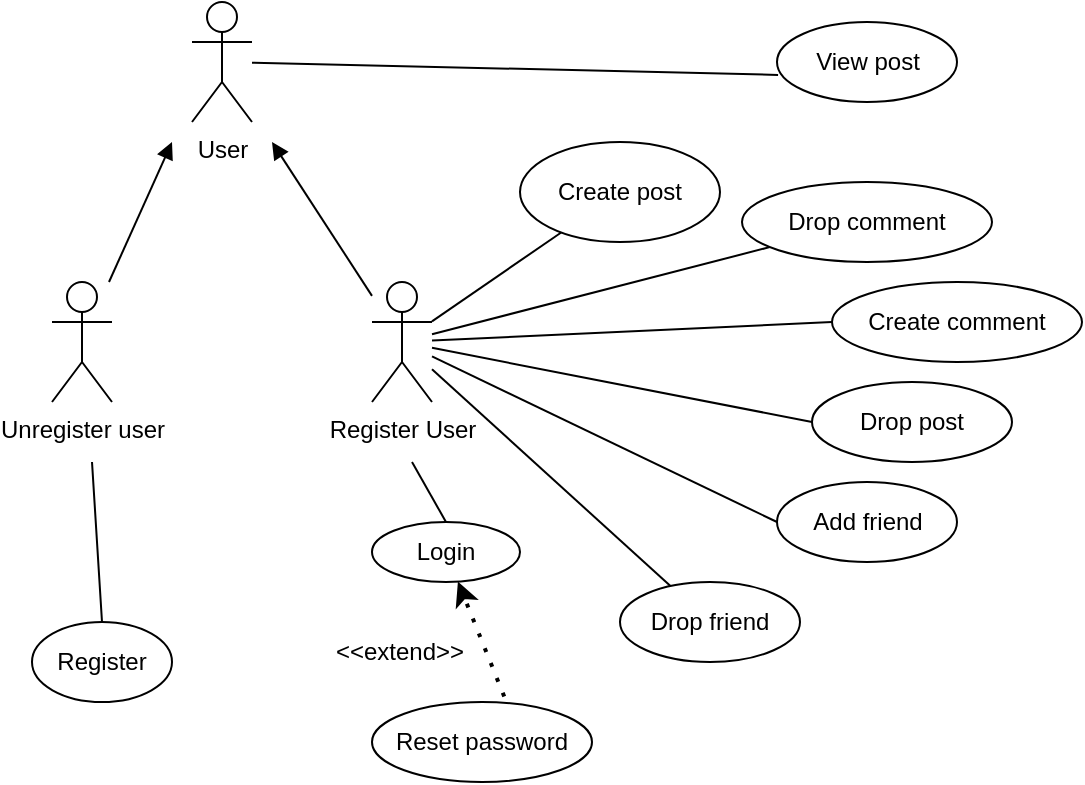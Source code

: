 <mxfile version="23.1.2" type="device">
  <diagram name="Страница — 1" id="2yoBR8zhtweEhLvwHwkV">
    <mxGraphModel dx="689" dy="624" grid="1" gridSize="10" guides="1" tooltips="1" connect="1" arrows="1" fold="1" page="1" pageScale="1" pageWidth="827" pageHeight="1169" math="0" shadow="0">
      <root>
        <mxCell id="0" />
        <mxCell id="1" parent="0" />
        <mxCell id="3Zih6oN-DW-a6KECGXpA-1" value="User" style="shape=umlActor;verticalLabelPosition=bottom;verticalAlign=top;html=1;outlineConnect=0;" vertex="1" parent="1">
          <mxGeometry x="200" y="90" width="30" height="60" as="geometry" />
        </mxCell>
        <mxCell id="3Zih6oN-DW-a6KECGXpA-25" style="rounded=0;orthogonalLoop=1;jettySize=auto;html=1;entryX=0.5;entryY=0;entryDx=0;entryDy=0;endArrow=none;endFill=0;" edge="1" parent="1" target="3Zih6oN-DW-a6KECGXpA-10">
          <mxGeometry relative="1" as="geometry">
            <mxPoint x="150" y="320" as="sourcePoint" />
          </mxGeometry>
        </mxCell>
        <mxCell id="3Zih6oN-DW-a6KECGXpA-2" value="Unregister user" style="shape=umlActor;verticalLabelPosition=bottom;verticalAlign=top;html=1;outlineConnect=0;" vertex="1" parent="1">
          <mxGeometry x="130" y="230" width="30" height="60" as="geometry" />
        </mxCell>
        <mxCell id="3Zih6oN-DW-a6KECGXpA-16" style="rounded=0;orthogonalLoop=1;jettySize=auto;html=1;entryX=0.5;entryY=0;entryDx=0;entryDy=0;endArrow=none;endFill=0;" edge="1" parent="1" target="3Zih6oN-DW-a6KECGXpA-11">
          <mxGeometry relative="1" as="geometry">
            <mxPoint x="310" y="320" as="sourcePoint" />
          </mxGeometry>
        </mxCell>
        <mxCell id="3Zih6oN-DW-a6KECGXpA-20" style="rounded=0;orthogonalLoop=1;jettySize=auto;html=1;endArrow=none;endFill=0;" edge="1" parent="1" source="3Zih6oN-DW-a6KECGXpA-3" target="3Zih6oN-DW-a6KECGXpA-8">
          <mxGeometry relative="1" as="geometry" />
        </mxCell>
        <mxCell id="3Zih6oN-DW-a6KECGXpA-21" style="rounded=0;orthogonalLoop=1;jettySize=auto;html=1;entryX=0;entryY=0.5;entryDx=0;entryDy=0;endArrow=none;endFill=0;" edge="1" parent="1" source="3Zih6oN-DW-a6KECGXpA-3" target="3Zih6oN-DW-a6KECGXpA-9">
          <mxGeometry relative="1" as="geometry" />
        </mxCell>
        <mxCell id="3Zih6oN-DW-a6KECGXpA-22" style="rounded=0;orthogonalLoop=1;jettySize=auto;html=1;entryX=0;entryY=0.5;entryDx=0;entryDy=0;endArrow=none;endFill=0;" edge="1" parent="1" source="3Zih6oN-DW-a6KECGXpA-3" target="3Zih6oN-DW-a6KECGXpA-14">
          <mxGeometry relative="1" as="geometry" />
        </mxCell>
        <mxCell id="3Zih6oN-DW-a6KECGXpA-30" style="rounded=0;orthogonalLoop=1;jettySize=auto;html=1;endArrow=none;endFill=0;" edge="1" parent="1" source="3Zih6oN-DW-a6KECGXpA-3" target="3Zih6oN-DW-a6KECGXpA-15">
          <mxGeometry relative="1" as="geometry" />
        </mxCell>
        <mxCell id="3Zih6oN-DW-a6KECGXpA-34" style="rounded=0;orthogonalLoop=1;jettySize=auto;html=1;endArrow=none;endFill=0;" edge="1" parent="1" source="3Zih6oN-DW-a6KECGXpA-3" target="3Zih6oN-DW-a6KECGXpA-33">
          <mxGeometry relative="1" as="geometry" />
        </mxCell>
        <mxCell id="3Zih6oN-DW-a6KECGXpA-35" style="rounded=0;orthogonalLoop=1;jettySize=auto;html=1;entryX=0;entryY=0.5;entryDx=0;entryDy=0;endArrow=none;endFill=0;" edge="1" parent="1" source="3Zih6oN-DW-a6KECGXpA-3" target="3Zih6oN-DW-a6KECGXpA-32">
          <mxGeometry relative="1" as="geometry" />
        </mxCell>
        <mxCell id="3Zih6oN-DW-a6KECGXpA-38" style="rounded=0;orthogonalLoop=1;jettySize=auto;html=1;endArrow=block;endFill=1;" edge="1" parent="1" source="3Zih6oN-DW-a6KECGXpA-3">
          <mxGeometry relative="1" as="geometry">
            <mxPoint x="240" y="160" as="targetPoint" />
          </mxGeometry>
        </mxCell>
        <mxCell id="3Zih6oN-DW-a6KECGXpA-3" value="Register User" style="shape=umlActor;verticalLabelPosition=bottom;verticalAlign=top;html=1;outlineConnect=0;" vertex="1" parent="1">
          <mxGeometry x="290" y="230" width="30" height="60" as="geometry" />
        </mxCell>
        <mxCell id="3Zih6oN-DW-a6KECGXpA-7" value="View post" style="ellipse;whiteSpace=wrap;html=1;" vertex="1" parent="1">
          <mxGeometry x="492.5" y="100" width="90" height="40" as="geometry" />
        </mxCell>
        <mxCell id="3Zih6oN-DW-a6KECGXpA-8" value="Create post" style="ellipse;whiteSpace=wrap;html=1;" vertex="1" parent="1">
          <mxGeometry x="364" y="160" width="100" height="50" as="geometry" />
        </mxCell>
        <mxCell id="3Zih6oN-DW-a6KECGXpA-9" value="Drop post" style="ellipse;whiteSpace=wrap;html=1;" vertex="1" parent="1">
          <mxGeometry x="510" y="280" width="100" height="40" as="geometry" />
        </mxCell>
        <mxCell id="3Zih6oN-DW-a6KECGXpA-10" value="Register" style="ellipse;whiteSpace=wrap;html=1;" vertex="1" parent="1">
          <mxGeometry x="120" y="400" width="70" height="40" as="geometry" />
        </mxCell>
        <mxCell id="3Zih6oN-DW-a6KECGXpA-11" value="Login" style="ellipse;whiteSpace=wrap;html=1;" vertex="1" parent="1">
          <mxGeometry x="290" y="350" width="74" height="30" as="geometry" />
        </mxCell>
        <mxCell id="3Zih6oN-DW-a6KECGXpA-13" value="Reset password" style="ellipse;whiteSpace=wrap;html=1;" vertex="1" parent="1">
          <mxGeometry x="290" y="440" width="110" height="40" as="geometry" />
        </mxCell>
        <mxCell id="3Zih6oN-DW-a6KECGXpA-14" value="Add friend" style="ellipse;whiteSpace=wrap;html=1;" vertex="1" parent="1">
          <mxGeometry x="492.5" y="330" width="90" height="40" as="geometry" />
        </mxCell>
        <mxCell id="3Zih6oN-DW-a6KECGXpA-15" value="Drop friend" style="ellipse;whiteSpace=wrap;html=1;" vertex="1" parent="1">
          <mxGeometry x="414" y="380" width="90" height="40" as="geometry" />
        </mxCell>
        <mxCell id="3Zih6oN-DW-a6KECGXpA-27" value="" style="endArrow=classic;dashed=1;html=1;dashPattern=1 3;strokeWidth=2;rounded=0;exitX=0.601;exitY=-0.069;exitDx=0;exitDy=0;exitPerimeter=0;endFill=1;" edge="1" parent="1" source="3Zih6oN-DW-a6KECGXpA-13" target="3Zih6oN-DW-a6KECGXpA-11">
          <mxGeometry width="50" height="50" relative="1" as="geometry">
            <mxPoint x="310" y="450" as="sourcePoint" />
            <mxPoint x="360" y="400" as="targetPoint" />
          </mxGeometry>
        </mxCell>
        <mxCell id="3Zih6oN-DW-a6KECGXpA-28" value="&amp;lt;&amp;lt;extend&amp;gt;&amp;gt;" style="text;html=1;strokeColor=none;fillColor=none;align=center;verticalAlign=middle;whiteSpace=wrap;rounded=0;" vertex="1" parent="1">
          <mxGeometry x="274" y="400" width="60" height="30" as="geometry" />
        </mxCell>
        <mxCell id="3Zih6oN-DW-a6KECGXpA-29" style="rounded=0;orthogonalLoop=1;jettySize=auto;html=1;entryX=0.006;entryY=0.661;entryDx=0;entryDy=0;entryPerimeter=0;endArrow=none;endFill=0;" edge="1" parent="1" source="3Zih6oN-DW-a6KECGXpA-1" target="3Zih6oN-DW-a6KECGXpA-7">
          <mxGeometry relative="1" as="geometry" />
        </mxCell>
        <mxCell id="3Zih6oN-DW-a6KECGXpA-32" value="Create comment" style="ellipse;whiteSpace=wrap;html=1;" vertex="1" parent="1">
          <mxGeometry x="520" y="230" width="125" height="40" as="geometry" />
        </mxCell>
        <mxCell id="3Zih6oN-DW-a6KECGXpA-33" value="Drop comment" style="ellipse;whiteSpace=wrap;html=1;" vertex="1" parent="1">
          <mxGeometry x="475" y="180" width="125" height="40" as="geometry" />
        </mxCell>
        <mxCell id="3Zih6oN-DW-a6KECGXpA-37" style="rounded=0;orthogonalLoop=1;jettySize=auto;html=1;endArrow=block;endFill=1;" edge="1" parent="1" source="3Zih6oN-DW-a6KECGXpA-2">
          <mxGeometry relative="1" as="geometry">
            <mxPoint x="190" y="160" as="targetPoint" />
          </mxGeometry>
        </mxCell>
      </root>
    </mxGraphModel>
  </diagram>
</mxfile>
